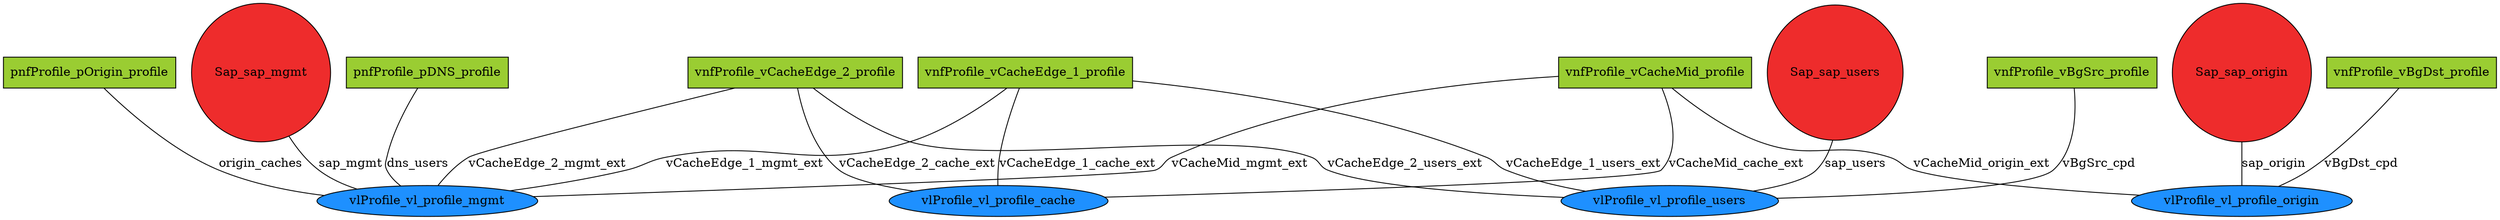 strict graph G {
  vCacheMid_profile [ label="vnfProfile_vCacheMid_profile" shape="box" style="filled" fillcolor="yellowgreen" ];
  vCacheEdge_1_profile [ label="vnfProfile_vCacheEdge_1_profile" shape="box" style="filled" fillcolor="yellowgreen" ];
  vCacheEdge_2_profile [ label="vnfProfile_vCacheEdge_2_profile" shape="box" style="filled" fillcolor="yellowgreen" ];
  pDNS_profile [ label="pnfProfile_pDNS_profile" shape="box" style="filled" fillcolor="yellowgreen" ];
  pOrigin_profile [ label="pnfProfile_pOrigin_profile" shape="box" style="filled" fillcolor="yellowgreen" ];
  vl_profile_mgmt [ label="vlProfile_vl_profile_mgmt" shape="oval" style="filled" fillcolor="dodgerblue" ];
  vl_profile_users [ label="vlProfile_vl_profile_users" shape="oval" style="filled" fillcolor="dodgerblue" ];
  vl_profile_cache [ label="vlProfile_vl_profile_cache" shape="oval" style="filled" fillcolor="dodgerblue" ];
  vl_profile_origin [ label="vlProfile_vl_profile_origin" shape="oval" style="filled" fillcolor="dodgerblue" ];
  sap_mgmt [ label="Sap_sap_mgmt" shape="circle" style="filled" fillcolor="firebrick2" ];
  sap_users [ label="Sap_sap_users" shape="circle" style="filled" fillcolor="firebrick2" ];
  sap_origin [ label="Sap_sap_origin" shape="circle" style="filled" fillcolor="firebrick2" ];
  vBgSrc_profile [ label="vnfProfile_vBgSrc_profile" shape="box" style="filled" fillcolor="yellowgreen" ];
  vBgDst_profile [ label="vnfProfile_vBgDst_profile" shape="box" style="filled" fillcolor="yellowgreen" ];
  vCacheMid_profile -- vl_profile_mgmt [ label="vCacheMid_mgmt_ext" ];
  vCacheMid_profile -- vl_profile_cache [ label="vCacheMid_cache_ext" ];
  vCacheMid_profile -- vl_profile_origin [ label="vCacheMid_origin_ext" ];
  vCacheEdge_1_profile -- vl_profile_mgmt [ label="vCacheEdge_1_mgmt_ext" ];
  vCacheEdge_1_profile -- vl_profile_cache [ label="vCacheEdge_1_cache_ext" ];
  vCacheEdge_1_profile -- vl_profile_users [ label="vCacheEdge_1_users_ext" ];
  vCacheEdge_2_profile -- vl_profile_mgmt [ label="vCacheEdge_2_mgmt_ext" ];
  vCacheEdge_2_profile -- vl_profile_cache [ label="vCacheEdge_2_cache_ext" ];
  vCacheEdge_2_profile -- vl_profile_users [ label="vCacheEdge_2_users_ext" ];
  pDNS_profile -- vl_profile_mgmt [ label="dns_users" ];
  pOrigin_profile -- vl_profile_mgmt [ label="origin_caches" ];
  sap_mgmt -- vl_profile_mgmt [ label="sap_mgmt" ];
  sap_users -- vl_profile_users [ label="sap_users" ];
  sap_origin -- vl_profile_origin [ label="sap_origin" ];
  vBgSrc_profile -- vl_profile_users [ label="vBgSrc_cpd" ];
  vBgDst_profile -- vl_profile_origin [ label="vBgDst_cpd" ];
}

